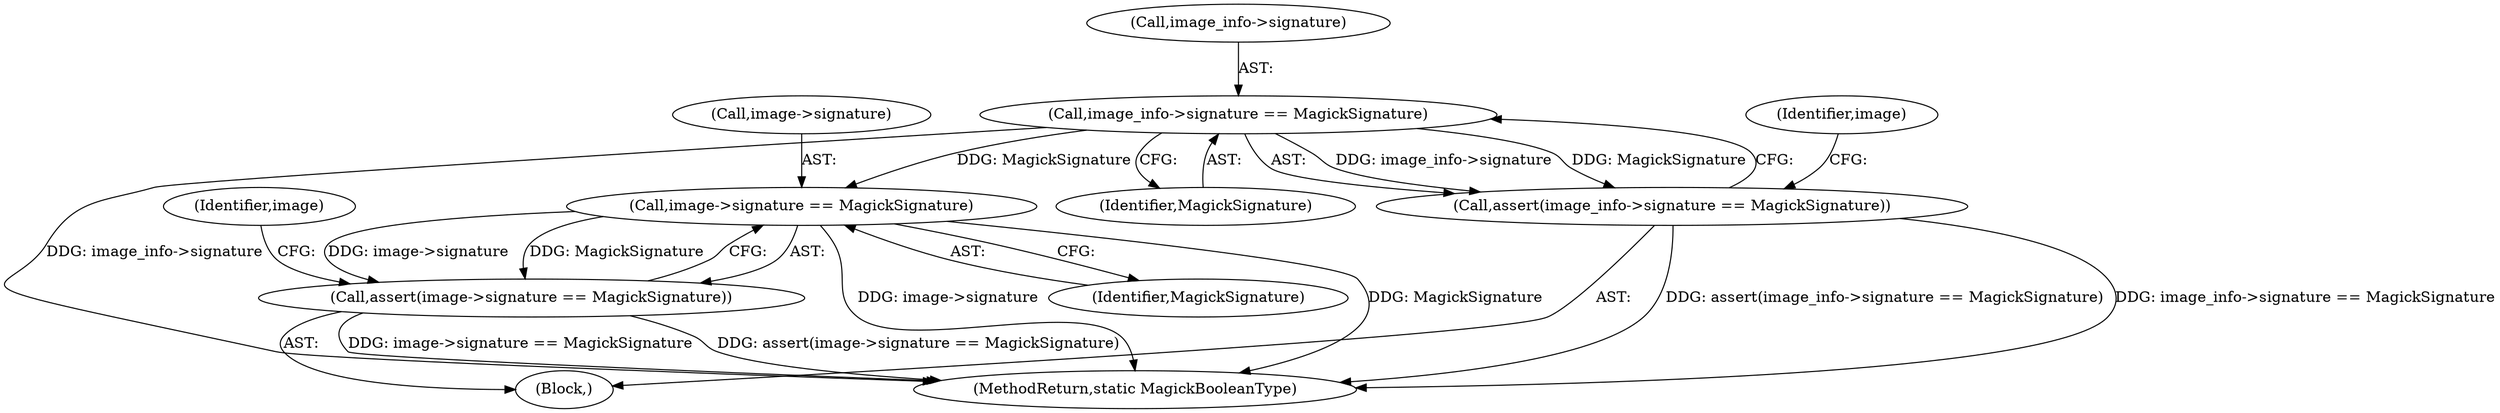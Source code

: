 digraph "0_ImageMagick_f983dcdf9c178e0cbc49608a78713c5669aa1bb5@pointer" {
"1000147" [label="(Call,image_info->signature == MagickSignature)"];
"1000146" [label="(Call,assert(image_info->signature == MagickSignature))"];
"1000159" [label="(Call,image->signature == MagickSignature)"];
"1000158" [label="(Call,assert(image->signature == MagickSignature))"];
"1000120" [label="(Block,)"];
"1002800" [label="(MethodReturn,static MagickBooleanType)"];
"1000154" [label="(Identifier,image)"];
"1000151" [label="(Identifier,MagickSignature)"];
"1000147" [label="(Call,image_info->signature == MagickSignature)"];
"1000146" [label="(Call,assert(image_info->signature == MagickSignature))"];
"1000160" [label="(Call,image->signature)"];
"1000167" [label="(Identifier,image)"];
"1000148" [label="(Call,image_info->signature)"];
"1000158" [label="(Call,assert(image->signature == MagickSignature))"];
"1000159" [label="(Call,image->signature == MagickSignature)"];
"1000163" [label="(Identifier,MagickSignature)"];
"1000147" -> "1000146"  [label="AST: "];
"1000147" -> "1000151"  [label="CFG: "];
"1000148" -> "1000147"  [label="AST: "];
"1000151" -> "1000147"  [label="AST: "];
"1000146" -> "1000147"  [label="CFG: "];
"1000147" -> "1002800"  [label="DDG: image_info->signature"];
"1000147" -> "1000146"  [label="DDG: image_info->signature"];
"1000147" -> "1000146"  [label="DDG: MagickSignature"];
"1000147" -> "1000159"  [label="DDG: MagickSignature"];
"1000146" -> "1000120"  [label="AST: "];
"1000154" -> "1000146"  [label="CFG: "];
"1000146" -> "1002800"  [label="DDG: assert(image_info->signature == MagickSignature)"];
"1000146" -> "1002800"  [label="DDG: image_info->signature == MagickSignature"];
"1000159" -> "1000158"  [label="AST: "];
"1000159" -> "1000163"  [label="CFG: "];
"1000160" -> "1000159"  [label="AST: "];
"1000163" -> "1000159"  [label="AST: "];
"1000158" -> "1000159"  [label="CFG: "];
"1000159" -> "1002800"  [label="DDG: image->signature"];
"1000159" -> "1002800"  [label="DDG: MagickSignature"];
"1000159" -> "1000158"  [label="DDG: image->signature"];
"1000159" -> "1000158"  [label="DDG: MagickSignature"];
"1000158" -> "1000120"  [label="AST: "];
"1000167" -> "1000158"  [label="CFG: "];
"1000158" -> "1002800"  [label="DDG: image->signature == MagickSignature"];
"1000158" -> "1002800"  [label="DDG: assert(image->signature == MagickSignature)"];
}
